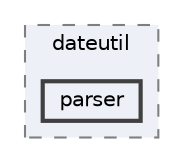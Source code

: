 digraph "/home/jam/Research/IRES-2025/dev/src/llm-scripts/testing/hypothesis-testing/hyp-env/lib/python3.12/site-packages/dateutil/parser"
{
 // LATEX_PDF_SIZE
  bgcolor="transparent";
  edge [fontname=Helvetica,fontsize=10,labelfontname=Helvetica,labelfontsize=10];
  node [fontname=Helvetica,fontsize=10,shape=box,height=0.2,width=0.4];
  compound=true
  subgraph clusterdir_09e45e6d3220ce54e5ed5dd882e9d5bd {
    graph [ bgcolor="#edf0f7", pencolor="grey50", label="dateutil", fontname=Helvetica,fontsize=10 style="filled,dashed", URL="dir_09e45e6d3220ce54e5ed5dd882e9d5bd.html",tooltip=""]
  dir_a79865bbd8b8a906743f8bf2da799e00 [label="parser", fillcolor="#edf0f7", color="grey25", style="filled,bold", URL="dir_a79865bbd8b8a906743f8bf2da799e00.html",tooltip=""];
  }
}
